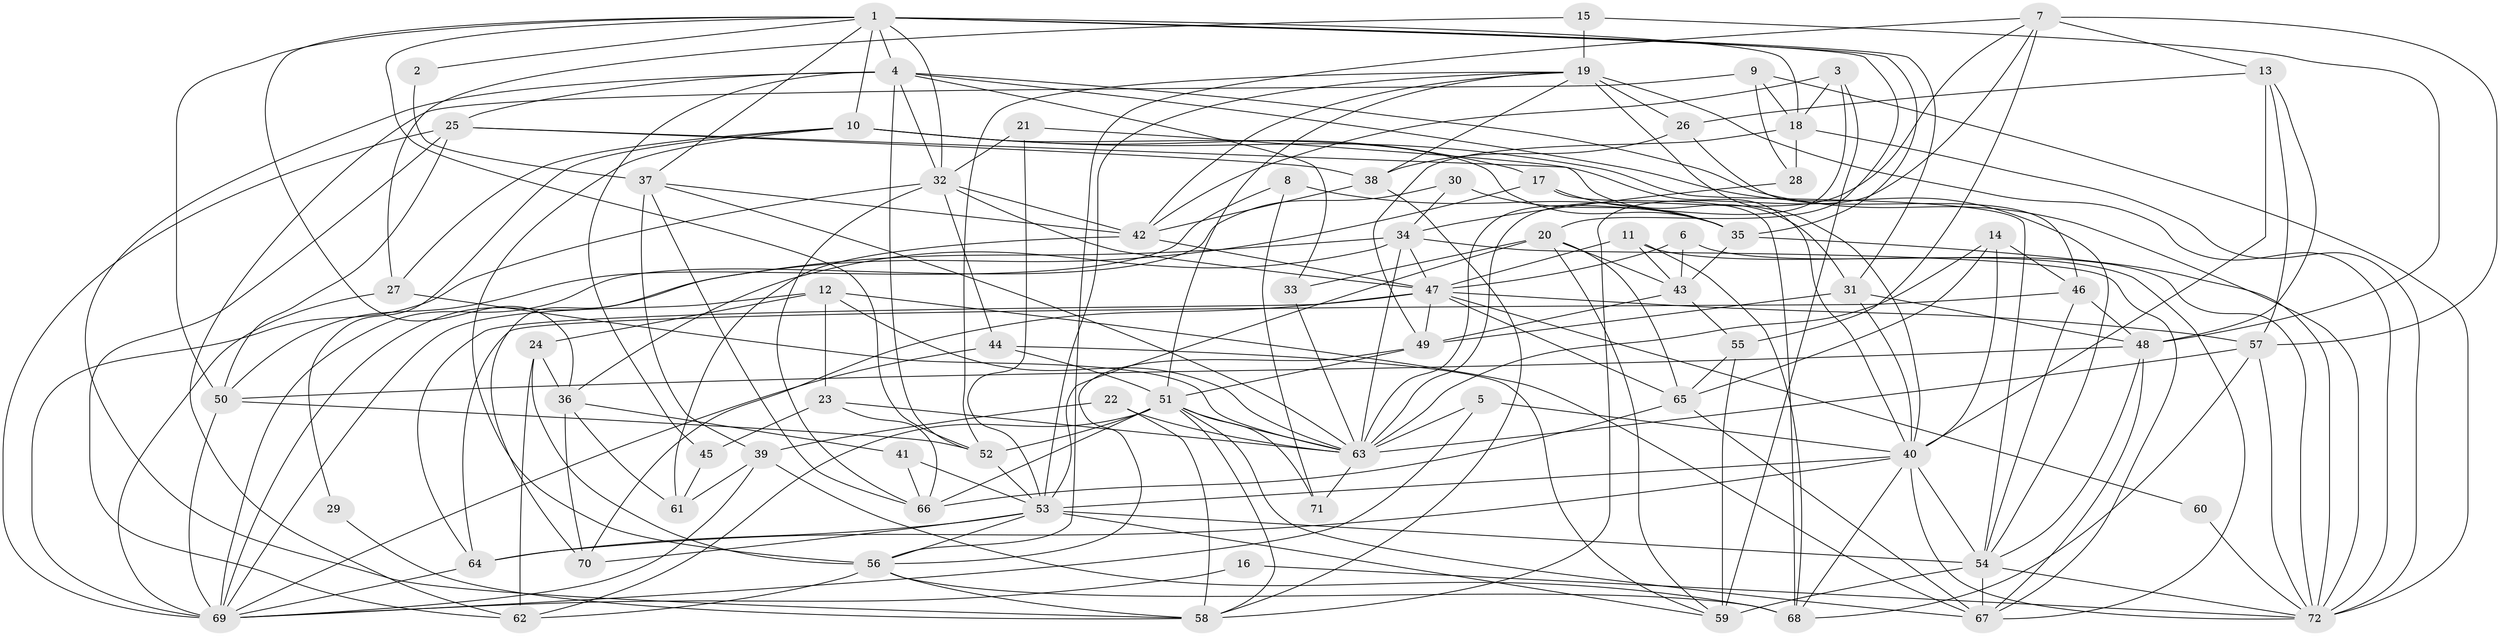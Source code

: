 // original degree distribution, {4: 0.2727272727272727, 3: 0.26573426573426573, 6: 0.11888111888111888, 10: 0.006993006993006993, 2: 0.15384615384615385, 5: 0.13986013986013987, 8: 0.013986013986013986, 7: 0.02097902097902098, 9: 0.006993006993006993}
// Generated by graph-tools (version 1.1) at 2025/50/03/09/25 03:50:11]
// undirected, 72 vertices, 205 edges
graph export_dot {
graph [start="1"]
  node [color=gray90,style=filled];
  1;
  2;
  3;
  4;
  5;
  6;
  7;
  8;
  9;
  10;
  11;
  12;
  13;
  14;
  15;
  16;
  17;
  18;
  19;
  20;
  21;
  22;
  23;
  24;
  25;
  26;
  27;
  28;
  29;
  30;
  31;
  32;
  33;
  34;
  35;
  36;
  37;
  38;
  39;
  40;
  41;
  42;
  43;
  44;
  45;
  46;
  47;
  48;
  49;
  50;
  51;
  52;
  53;
  54;
  55;
  56;
  57;
  58;
  59;
  60;
  61;
  62;
  63;
  64;
  65;
  66;
  67;
  68;
  69;
  70;
  71;
  72;
  1 -- 2 [weight=1.0];
  1 -- 4 [weight=1.0];
  1 -- 10 [weight=1.0];
  1 -- 18 [weight=1.0];
  1 -- 20 [weight=1.0];
  1 -- 31 [weight=1.0];
  1 -- 32 [weight=1.0];
  1 -- 35 [weight=1.0];
  1 -- 36 [weight=1.0];
  1 -- 37 [weight=1.0];
  1 -- 50 [weight=1.0];
  1 -- 52 [weight=1.0];
  2 -- 37 [weight=1.0];
  3 -- 18 [weight=1.0];
  3 -- 42 [weight=1.0];
  3 -- 59 [weight=1.0];
  3 -- 63 [weight=1.0];
  4 -- 25 [weight=1.0];
  4 -- 32 [weight=1.0];
  4 -- 33 [weight=1.0];
  4 -- 45 [weight=1.0];
  4 -- 52 [weight=1.0];
  4 -- 54 [weight=1.0];
  4 -- 58 [weight=1.0];
  4 -- 72 [weight=1.0];
  5 -- 40 [weight=1.0];
  5 -- 63 [weight=1.0];
  5 -- 69 [weight=1.0];
  6 -- 43 [weight=1.0];
  6 -- 47 [weight=1.0];
  6 -- 72 [weight=1.0];
  7 -- 13 [weight=1.0];
  7 -- 55 [weight=1.0];
  7 -- 56 [weight=1.0];
  7 -- 57 [weight=1.0];
  7 -- 58 [weight=1.0];
  7 -- 63 [weight=1.0];
  8 -- 35 [weight=1.0];
  8 -- 50 [weight=1.0];
  8 -- 71 [weight=1.0];
  9 -- 18 [weight=1.0];
  9 -- 28 [weight=1.0];
  9 -- 62 [weight=1.0];
  9 -- 72 [weight=1.0];
  10 -- 17 [weight=1.0];
  10 -- 27 [weight=1.0];
  10 -- 29 [weight=1.0];
  10 -- 35 [weight=1.0];
  10 -- 54 [weight=1.0];
  10 -- 56 [weight=1.0];
  11 -- 43 [weight=1.0];
  11 -- 47 [weight=1.0];
  11 -- 67 [weight=1.0];
  11 -- 68 [weight=1.0];
  12 -- 23 [weight=1.0];
  12 -- 24 [weight=1.0];
  12 -- 63 [weight=1.0];
  12 -- 67 [weight=1.0];
  12 -- 69 [weight=1.0];
  13 -- 26 [weight=1.0];
  13 -- 40 [weight=1.0];
  13 -- 48 [weight=1.0];
  13 -- 57 [weight=1.0];
  14 -- 40 [weight=1.0];
  14 -- 46 [weight=1.0];
  14 -- 63 [weight=1.0];
  14 -- 65 [weight=1.0];
  15 -- 19 [weight=1.0];
  15 -- 27 [weight=1.0];
  15 -- 48 [weight=1.0];
  16 -- 69 [weight=1.0];
  16 -- 72 [weight=1.0];
  17 -- 35 [weight=1.0];
  17 -- 68 [weight=1.0];
  17 -- 70 [weight=1.0];
  18 -- 28 [weight=1.0];
  18 -- 49 [weight=1.0];
  18 -- 72 [weight=1.0];
  19 -- 26 [weight=1.0];
  19 -- 38 [weight=1.0];
  19 -- 40 [weight=1.0];
  19 -- 42 [weight=1.0];
  19 -- 51 [weight=1.0];
  19 -- 52 [weight=1.0];
  19 -- 53 [weight=1.0];
  19 -- 72 [weight=2.0];
  20 -- 33 [weight=1.0];
  20 -- 43 [weight=1.0];
  20 -- 53 [weight=1.0];
  20 -- 59 [weight=1.0];
  20 -- 65 [weight=1.0];
  21 -- 32 [weight=1.0];
  21 -- 40 [weight=1.0];
  21 -- 53 [weight=1.0];
  22 -- 39 [weight=1.0];
  22 -- 58 [weight=1.0];
  22 -- 63 [weight=1.0];
  23 -- 45 [weight=1.0];
  23 -- 63 [weight=1.0];
  23 -- 66 [weight=1.0];
  24 -- 36 [weight=1.0];
  24 -- 56 [weight=1.0];
  24 -- 62 [weight=1.0];
  25 -- 31 [weight=1.0];
  25 -- 38 [weight=1.0];
  25 -- 50 [weight=1.0];
  25 -- 62 [weight=1.0];
  25 -- 69 [weight=1.0];
  26 -- 38 [weight=1.0];
  26 -- 46 [weight=1.0];
  27 -- 63 [weight=1.0];
  27 -- 69 [weight=1.0];
  28 -- 34 [weight=1.0];
  29 -- 58 [weight=1.0];
  30 -- 34 [weight=1.0];
  30 -- 35 [weight=1.0];
  30 -- 69 [weight=1.0];
  31 -- 40 [weight=1.0];
  31 -- 48 [weight=1.0];
  31 -- 49 [weight=1.0];
  32 -- 42 [weight=1.0];
  32 -- 44 [weight=1.0];
  32 -- 47 [weight=1.0];
  32 -- 66 [weight=1.0];
  32 -- 69 [weight=1.0];
  33 -- 63 [weight=1.0];
  34 -- 36 [weight=1.0];
  34 -- 47 [weight=1.0];
  34 -- 63 [weight=1.0];
  34 -- 67 [weight=1.0];
  34 -- 69 [weight=1.0];
  35 -- 43 [weight=1.0];
  35 -- 72 [weight=1.0];
  36 -- 41 [weight=1.0];
  36 -- 61 [weight=1.0];
  36 -- 70 [weight=1.0];
  37 -- 39 [weight=1.0];
  37 -- 42 [weight=1.0];
  37 -- 63 [weight=1.0];
  37 -- 66 [weight=1.0];
  38 -- 42 [weight=1.0];
  38 -- 58 [weight=1.0];
  39 -- 61 [weight=1.0];
  39 -- 68 [weight=1.0];
  39 -- 69 [weight=1.0];
  40 -- 53 [weight=2.0];
  40 -- 54 [weight=1.0];
  40 -- 64 [weight=1.0];
  40 -- 68 [weight=1.0];
  40 -- 72 [weight=1.0];
  41 -- 53 [weight=1.0];
  41 -- 66 [weight=1.0];
  42 -- 47 [weight=1.0];
  42 -- 61 [weight=1.0];
  43 -- 49 [weight=1.0];
  43 -- 55 [weight=1.0];
  44 -- 51 [weight=1.0];
  44 -- 59 [weight=1.0];
  44 -- 69 [weight=1.0];
  45 -- 61 [weight=1.0];
  46 -- 48 [weight=1.0];
  46 -- 54 [weight=1.0];
  46 -- 64 [weight=1.0];
  47 -- 49 [weight=1.0];
  47 -- 57 [weight=1.0];
  47 -- 60 [weight=1.0];
  47 -- 64 [weight=1.0];
  47 -- 65 [weight=1.0];
  47 -- 70 [weight=1.0];
  48 -- 50 [weight=1.0];
  48 -- 54 [weight=1.0];
  48 -- 67 [weight=1.0];
  49 -- 51 [weight=1.0];
  49 -- 56 [weight=1.0];
  50 -- 52 [weight=1.0];
  50 -- 69 [weight=1.0];
  51 -- 52 [weight=1.0];
  51 -- 58 [weight=1.0];
  51 -- 62 [weight=1.0];
  51 -- 63 [weight=2.0];
  51 -- 66 [weight=1.0];
  51 -- 67 [weight=1.0];
  51 -- 71 [weight=1.0];
  52 -- 53 [weight=1.0];
  53 -- 54 [weight=1.0];
  53 -- 56 [weight=1.0];
  53 -- 59 [weight=1.0];
  53 -- 64 [weight=1.0];
  53 -- 70 [weight=1.0];
  54 -- 59 [weight=2.0];
  54 -- 67 [weight=1.0];
  54 -- 72 [weight=1.0];
  55 -- 59 [weight=1.0];
  55 -- 65 [weight=1.0];
  56 -- 58 [weight=1.0];
  56 -- 62 [weight=1.0];
  56 -- 68 [weight=1.0];
  57 -- 63 [weight=1.0];
  57 -- 68 [weight=1.0];
  57 -- 72 [weight=1.0];
  60 -- 72 [weight=1.0];
  63 -- 71 [weight=1.0];
  64 -- 69 [weight=1.0];
  65 -- 66 [weight=1.0];
  65 -- 67 [weight=1.0];
}
